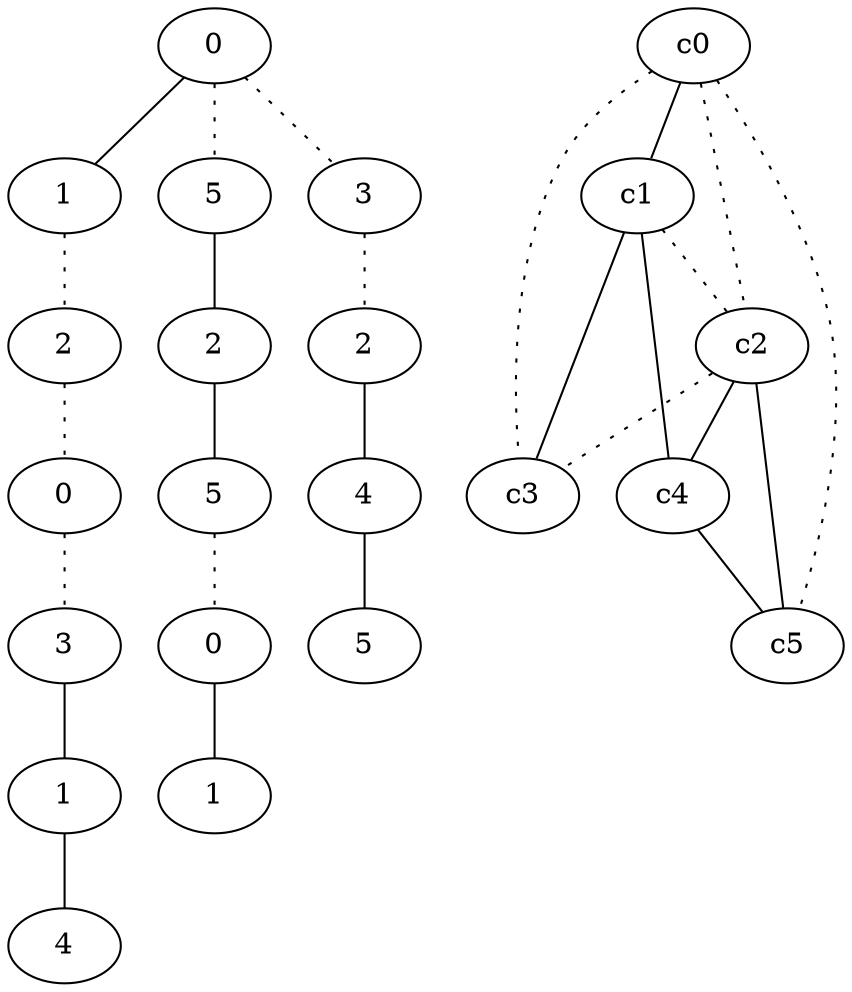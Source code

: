 graph {
a0[label=0];
a1[label=1];
a2[label=2];
a3[label=0];
a4[label=3];
a5[label=1];
a6[label=4];
a7[label=5];
a8[label=2];
a9[label=5];
a10[label=0];
a11[label=1];
a12[label=3];
a13[label=2];
a14[label=4];
a15[label=5];
a0 -- a1;
a0 -- a7 [style=dotted];
a0 -- a12 [style=dotted];
a1 -- a2 [style=dotted];
a2 -- a3 [style=dotted];
a3 -- a4 [style=dotted];
a4 -- a5;
a5 -- a6;
a7 -- a8;
a8 -- a9;
a9 -- a10 [style=dotted];
a10 -- a11;
a12 -- a13 [style=dotted];
a13 -- a14;
a14 -- a15;
c0 -- c1;
c0 -- c2 [style=dotted];
c0 -- c3 [style=dotted];
c0 -- c5 [style=dotted];
c1 -- c2 [style=dotted];
c1 -- c3;
c1 -- c4;
c2 -- c3 [style=dotted];
c2 -- c4;
c2 -- c5;
c4 -- c5;
}
